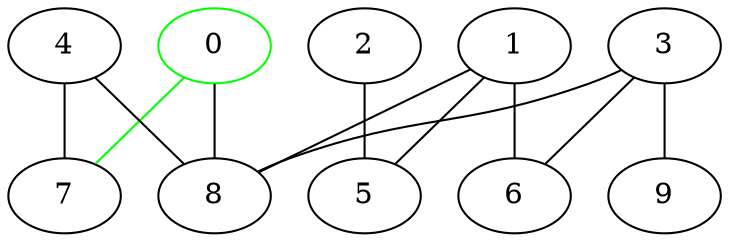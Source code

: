 graph {
    0 [color = green]

    0 -- 7 [color = green]
    0 -- 8
    1 -- 5
    1 -- 6
    1 -- 8
    2 -- 5

    3 -- 6
    3 -- 8
    3 -- 9
    4 -- 7
    4 -- 8
}